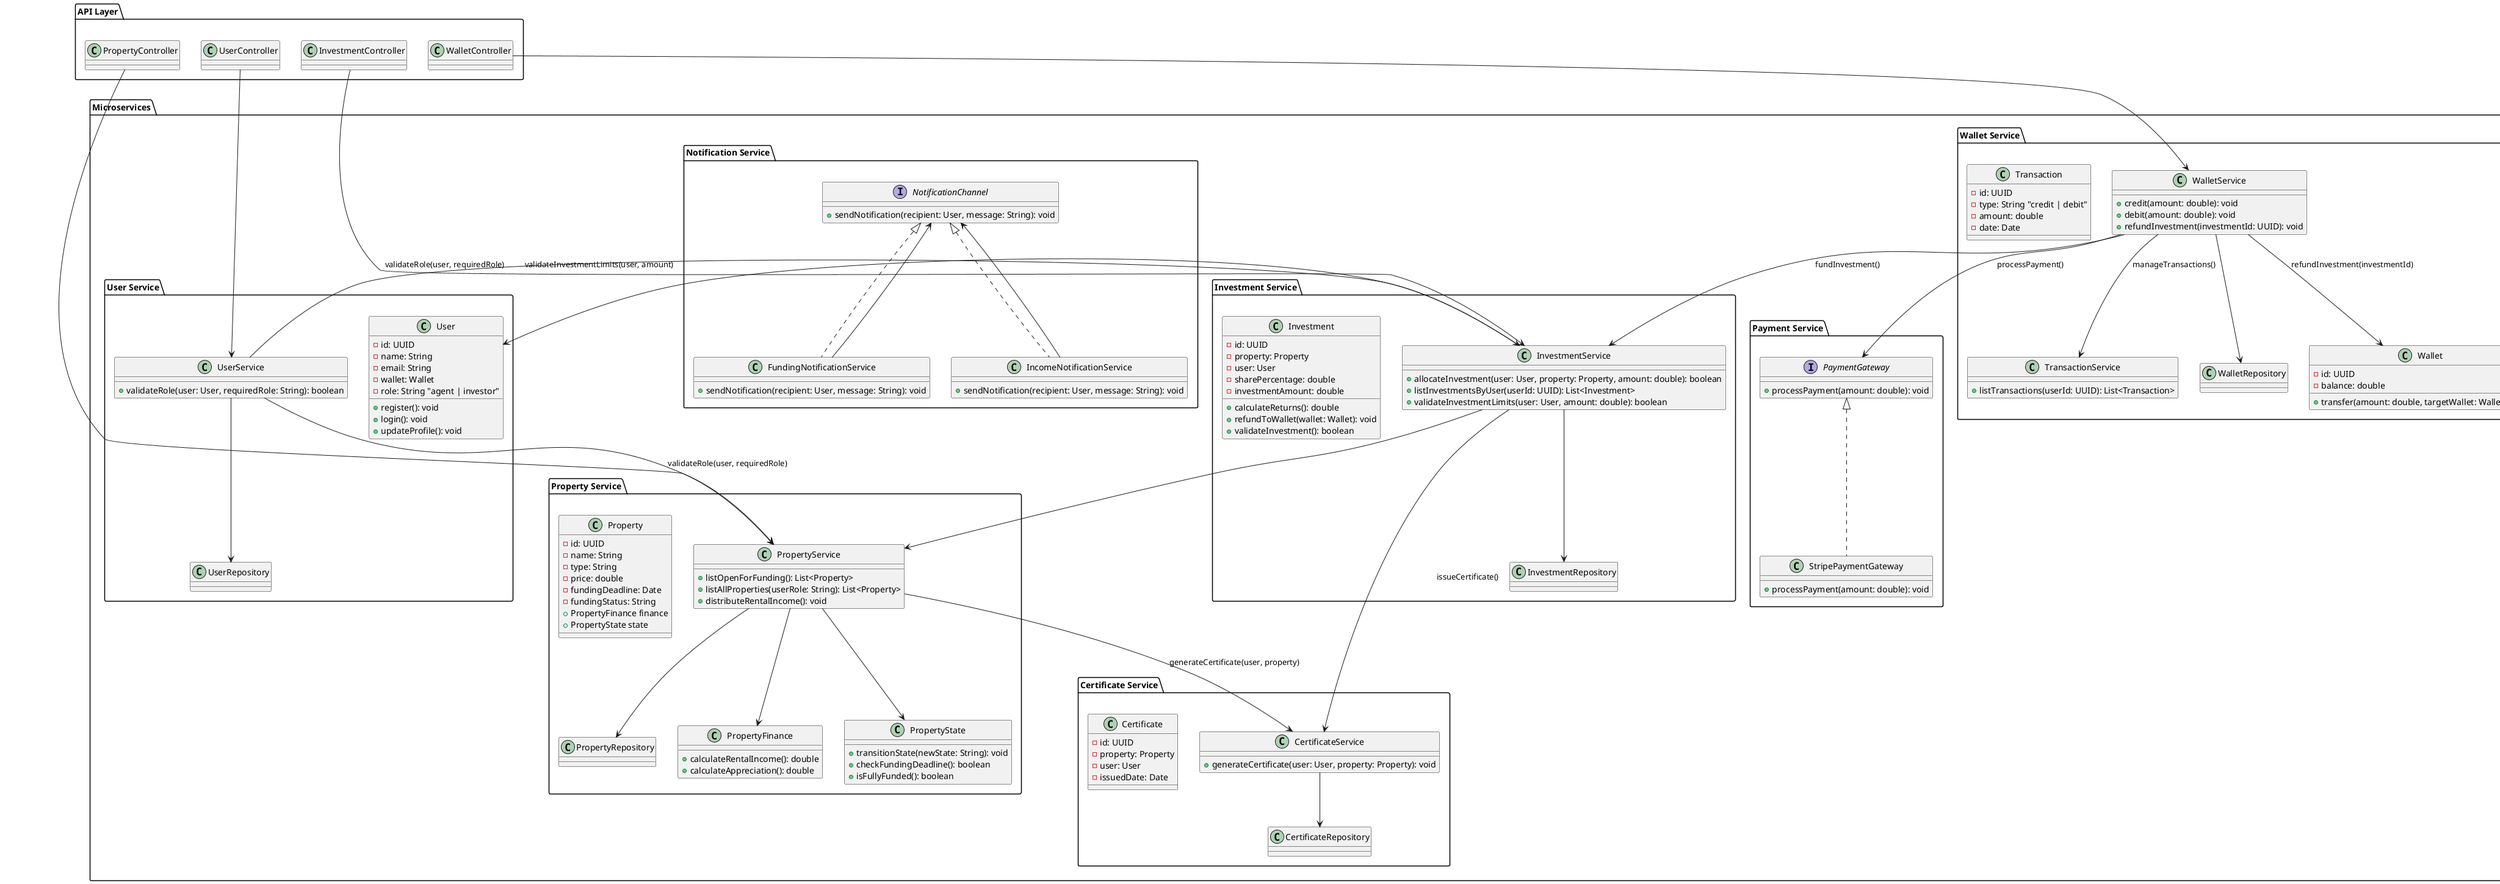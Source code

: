 @startuml archi-diagram-v8

' Layers
package "API Layer" {
    class PropertyController
    class InvestmentController
    class UserController
    class WalletController
}

package "Microservices" {
    package "Property Service" {
        class PropertyService {
            + listOpenForFunding(): List<Property>
            + listAllProperties(userRole: String): List<Property>
            + distributeRentalIncome(): void
        }
        class PropertyRepository
        class PropertyFinance {
            + calculateRentalIncome(): double
            + calculateAppreciation(): double
        }
        class PropertyState {
            + transitionState(newState: String): void
            + checkFundingDeadline(): boolean
            + isFullyFunded(): boolean
        }
        class Property {
          - id: UUID
          - name: String
          - type: String
          - price: double
          - fundingDeadline: Date
          - fundingStatus: String
          + PropertyFinance finance
          + PropertyState state
        }
    }

    package "Investment Service" {
        class InvestmentService {
            + allocateInvestment(user: User, property: Property, amount: double): boolean
            + listInvestmentsByUser(userId: UUID): List<Investment>
            + validateInvestmentLimits(user: User, amount: double): boolean
        }
        class InvestmentRepository
        class Investment {
          - id: UUID
          - property: Property
          - user: User
          - sharePercentage: double
          - investmentAmount: double
          + calculateReturns(): double
          + refundToWallet(wallet: Wallet): void
          + validateInvestment(): boolean
        }
    }

    package "User Service" {
        class UserService {
            + validateRole(user: User, requiredRole: String): boolean
        }
        class UserRepository
        class User {
          - id: UUID
          - name: String
          - email: String
          - wallet: Wallet
          - role: String "agent | investor"
          + register(): void
          + login(): void
          + updateProfile(): void
        }
    }

    package "Wallet Service" {
        class WalletService {
            + credit(amount: double): void
            + debit(amount: double): void
            + refundInvestment(investmentId: UUID): void
        }
        class TransactionService {
            + listTransactions(userId: UUID): List<Transaction>
        }
        class WalletRepository
        class Wallet {
          - id: UUID
          - balance: double
          + transfer(amount: double, targetWallet: Wallet): void
        }
        class Transaction {
          - id: UUID
          - type: String "credit | debit"
          - amount: double
          - date: Date
        }
    }

    package "Notification Service" {
        interface NotificationChannel {
            + sendNotification(recipient: User, message: String): void
        }
        class FundingNotificationService implements NotificationChannel {
            + sendNotification(recipient: User, message: String): void
        }
        class IncomeNotificationService implements NotificationChannel {
            + sendNotification(recipient: User, message: String): void
        }
    }

    package "Payment Service" {
        interface PaymentGateway {
            + processPayment(amount: double): void
        }
        class StripePaymentGateway implements PaymentGateway {
            + processPayment(amount: double): void
        }
    }

    package "Certificate Service" {
        class CertificateService {
            + generateCertificate(user: User, property: Property): void
        }
        class CertificateRepository
        class Certificate {
          - id: UUID
          - property: Property
          - user: User
          - issuedDate: Date
        }
    }
}

' Relationships
PropertyController --> PropertyService
UserController --> UserService
InvestmentController --> InvestmentService
WalletController --> WalletService

PropertyService --> PropertyRepository
PropertyService --> PropertyFinance
PropertyService --> PropertyState
InvestmentService --> InvestmentRepository
InvestmentService --> PropertyService
InvestmentService --> CertificateService : issueCertificate()
UserService --> UserRepository
WalletService --> WalletRepository
CertificateService --> CertificateRepository
WalletService --> TransactionService : manageTransactions()

FundingNotificationService --> NotificationChannel
IncomeNotificationService --> NotificationChannel

WalletService --> PaymentGateway : processPayment()
WalletService --> InvestmentService : fundInvestment()
InvestmentService --> User : validateInvestmentLimits(user, amount)
WalletService --> Wallet : refundInvestment(investmentId)
PropertyService --> CertificateService : generateCertificate(user, property)

' Role validation
UserService --> PropertyService : validateRole(user, requiredRole)
UserService --> InvestmentService : validateRole(user, requiredRole)

@enduml
